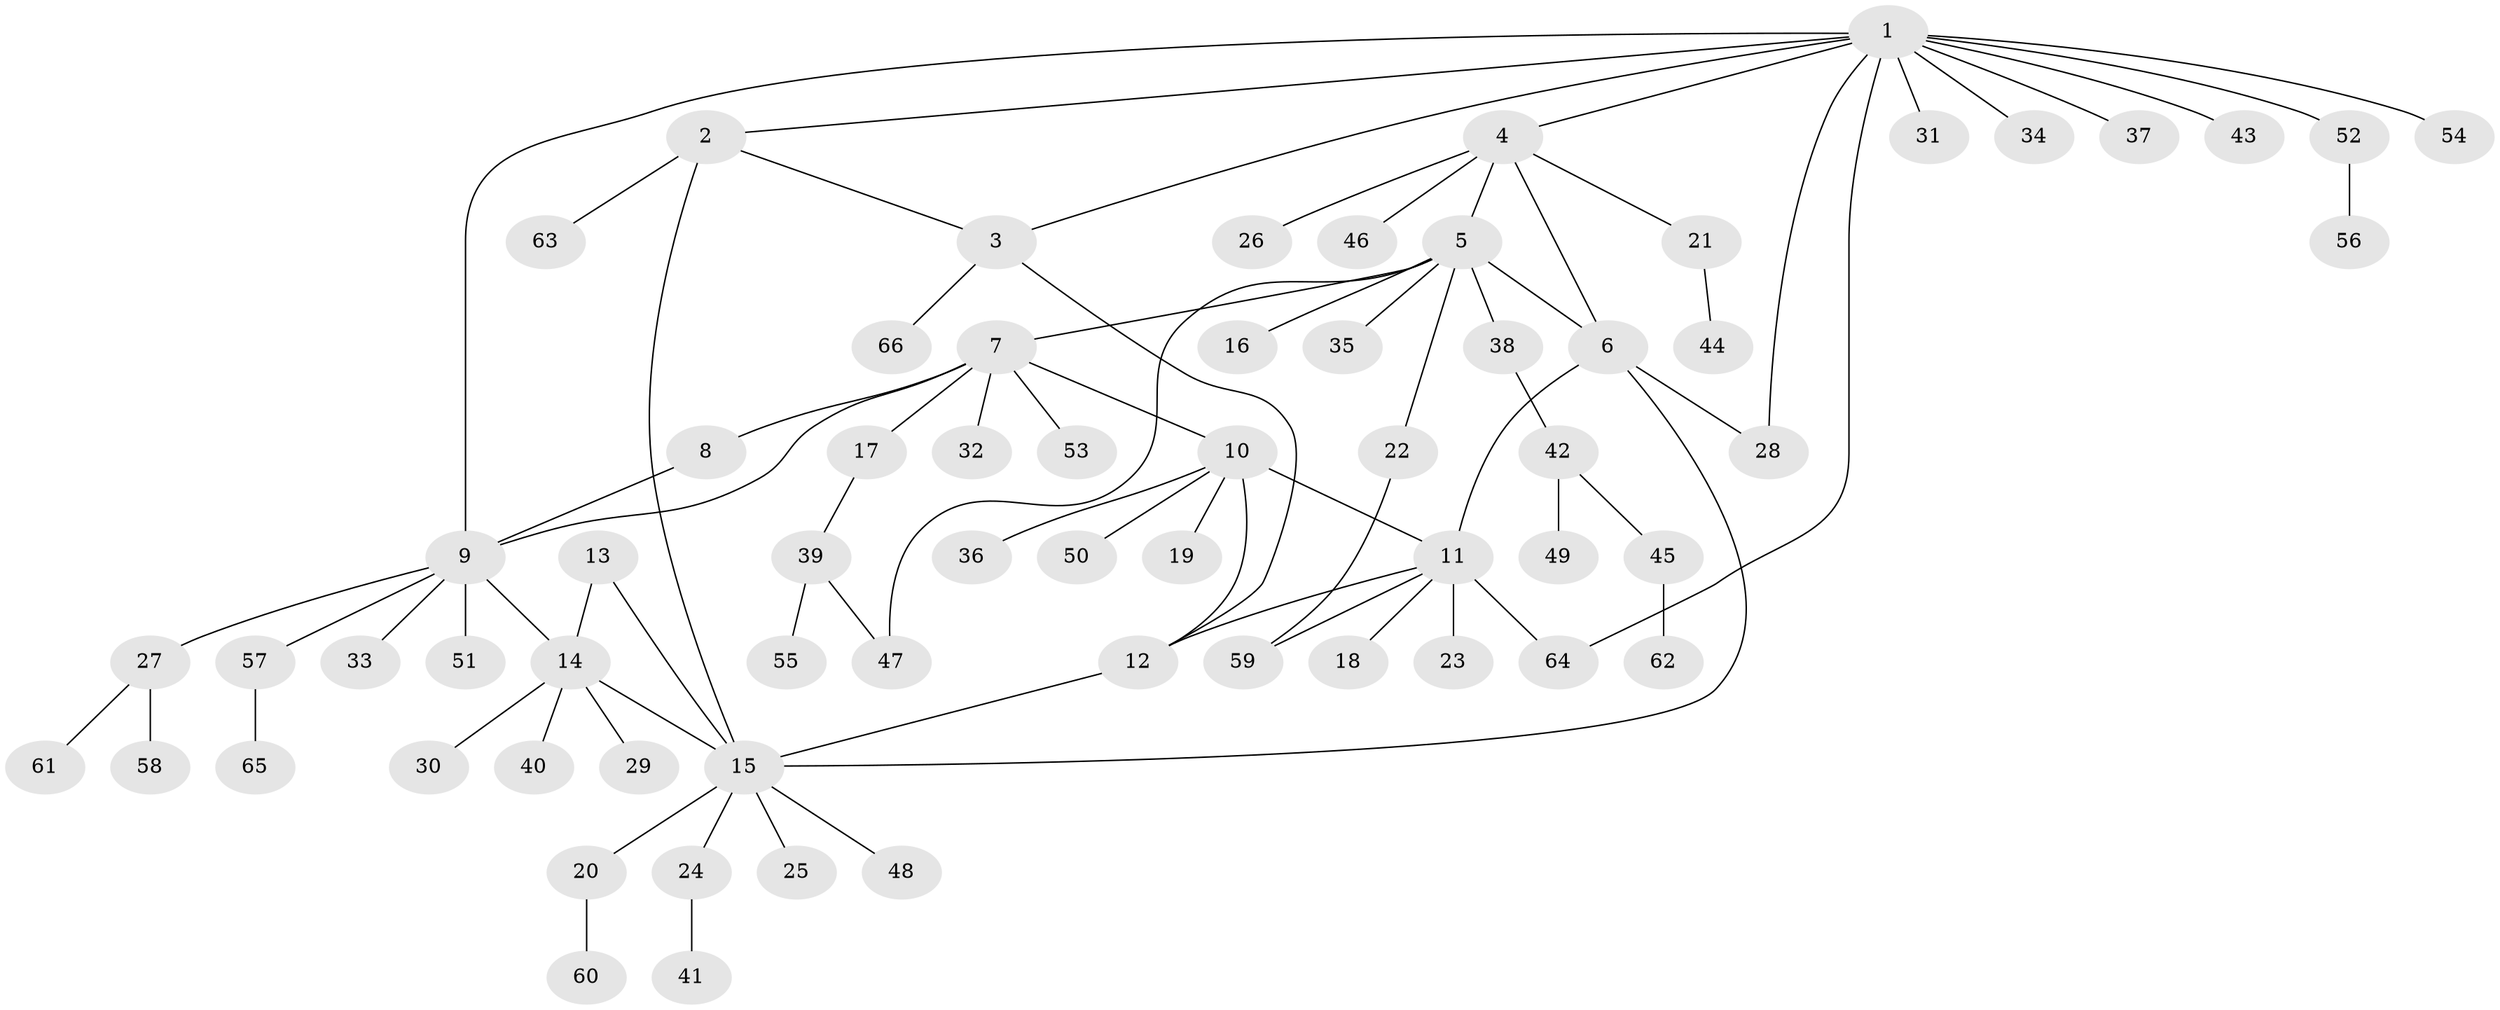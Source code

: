 // Generated by graph-tools (version 1.1) at 2025/11/02/27/25 16:11:32]
// undirected, 66 vertices, 80 edges
graph export_dot {
graph [start="1"]
  node [color=gray90,style=filled];
  1;
  2;
  3;
  4;
  5;
  6;
  7;
  8;
  9;
  10;
  11;
  12;
  13;
  14;
  15;
  16;
  17;
  18;
  19;
  20;
  21;
  22;
  23;
  24;
  25;
  26;
  27;
  28;
  29;
  30;
  31;
  32;
  33;
  34;
  35;
  36;
  37;
  38;
  39;
  40;
  41;
  42;
  43;
  44;
  45;
  46;
  47;
  48;
  49;
  50;
  51;
  52;
  53;
  54;
  55;
  56;
  57;
  58;
  59;
  60;
  61;
  62;
  63;
  64;
  65;
  66;
  1 -- 2;
  1 -- 3;
  1 -- 4;
  1 -- 9;
  1 -- 28;
  1 -- 31;
  1 -- 34;
  1 -- 37;
  1 -- 43;
  1 -- 52;
  1 -- 54;
  1 -- 64;
  2 -- 3;
  2 -- 15;
  2 -- 63;
  3 -- 12;
  3 -- 66;
  4 -- 5;
  4 -- 6;
  4 -- 21;
  4 -- 26;
  4 -- 46;
  5 -- 6;
  5 -- 7;
  5 -- 16;
  5 -- 22;
  5 -- 35;
  5 -- 38;
  5 -- 47;
  6 -- 11;
  6 -- 15;
  6 -- 28;
  7 -- 8;
  7 -- 9;
  7 -- 10;
  7 -- 17;
  7 -- 32;
  7 -- 53;
  8 -- 9;
  9 -- 14;
  9 -- 27;
  9 -- 33;
  9 -- 51;
  9 -- 57;
  10 -- 11;
  10 -- 12;
  10 -- 19;
  10 -- 36;
  10 -- 50;
  11 -- 12;
  11 -- 18;
  11 -- 23;
  11 -- 59;
  11 -- 64;
  12 -- 15;
  13 -- 14;
  13 -- 15;
  14 -- 15;
  14 -- 29;
  14 -- 30;
  14 -- 40;
  15 -- 20;
  15 -- 24;
  15 -- 25;
  15 -- 48;
  17 -- 39;
  20 -- 60;
  21 -- 44;
  22 -- 59;
  24 -- 41;
  27 -- 58;
  27 -- 61;
  38 -- 42;
  39 -- 47;
  39 -- 55;
  42 -- 45;
  42 -- 49;
  45 -- 62;
  52 -- 56;
  57 -- 65;
}

